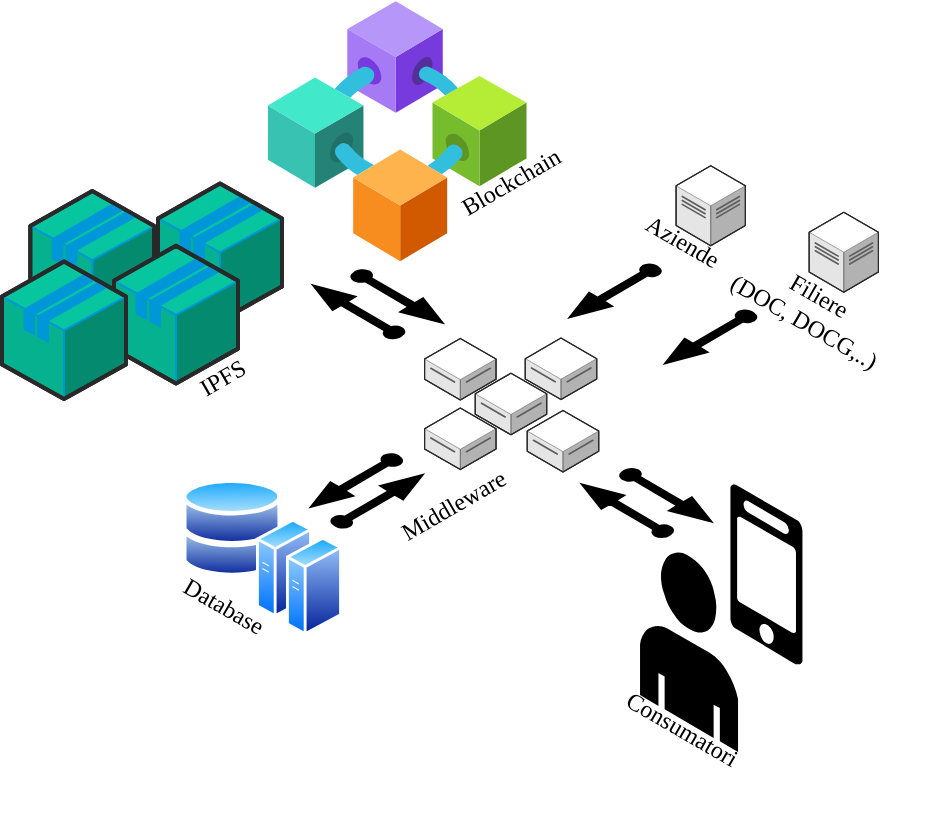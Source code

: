 <mxfile version="24.3.0" type="google" pages="4">
  <diagram name="Full architecture" id="yTpLkpUl2j0KJM6khg2Y">
    <mxGraphModel grid="1" page="1" gridSize="10" guides="1" tooltips="1" connect="1" arrows="1" fold="1" pageScale="1" pageWidth="1169" pageHeight="827" math="0" shadow="0">
      <root>
        <mxCell id="0" />
        <mxCell id="1" parent="0" />
        <mxCell id="36iWtYRajXVtpMDmo1XQ-135" value="" style="verticalLabelPosition=bottom;html=1;verticalAlign=top;strokeWidth=1;align=center;outlineConnect=0;dashed=0;outlineConnect=0;shape=mxgraph.aws3d.dataCenter;strokeColor=#5E5E5E;aspect=fixed;" vertex="1" parent="1">
          <mxGeometry x="-802.96" y="102.9" width="34.65" height="40" as="geometry" />
        </mxCell>
        <mxCell id="36iWtYRajXVtpMDmo1XQ-131" value="" style="verticalLabelPosition=bottom;html=1;verticalAlign=top;strokeWidth=1;align=center;outlineConnect=0;dashed=0;outlineConnect=0;shape=mxgraph.aws3d.dataServer;strokeColor=#5E5E5E;aspect=fixed;" vertex="1" parent="1">
          <mxGeometry x="-878.38" y="189.0" width="35.74" height="30.8" as="geometry" />
        </mxCell>
        <mxCell id="36iWtYRajXVtpMDmo1XQ-93" value="" style="verticalLabelPosition=bottom;html=1;verticalAlign=top;strokeWidth=1;align=center;outlineConnect=0;dashed=0;outlineConnect=0;shape=mxgraph.aws3d.dataCenter;strokeColor=#5E5E5E;aspect=fixed;" vertex="1" parent="1">
          <mxGeometry x="-736.43" y="126.1" width="34.65" height="40" as="geometry" />
        </mxCell>
        <mxCell id="36iWtYRajXVtpMDmo1XQ-103" value="" style="verticalLabelPosition=bottom;html=1;verticalAlign=top;strokeWidth=1;align=center;outlineConnect=0;dashed=0;outlineConnect=0;shape=mxgraph.aws3d.arrowNW;fillColor=#000000;aspect=fixed;" vertex="1" parent="1">
          <mxGeometry x="-984.39" y="162.8" width="45.5" height="26" as="geometry" />
        </mxCell>
        <mxCell id="36iWtYRajXVtpMDmo1XQ-104" value="" style="verticalLabelPosition=bottom;html=1;verticalAlign=top;strokeWidth=1;align=center;outlineConnect=0;dashed=0;outlineConnect=0;shape=mxgraph.aws3d.arrowSE;fillColor=#000000;aspect=fixed;" vertex="1" parent="1">
          <mxGeometry x="-965.25" y="155.4" width="45.5" height="26" as="geometry" />
        </mxCell>
        <mxCell id="36iWtYRajXVtpMDmo1XQ-105" value="" style="verticalLabelPosition=bottom;html=1;verticalAlign=top;strokeWidth=1;align=center;outlineConnect=0;dashed=0;outlineConnect=0;shape=mxgraph.aws3d.end_user;strokeColor=none;fillColor=#000000;aspect=fixed;" vertex="1" parent="1">
          <mxGeometry x="-820.98" y="295.6" width="49" height="100.46" as="geometry" />
        </mxCell>
        <mxCell id="36iWtYRajXVtpMDmo1XQ-106" value="" style="verticalLabelPosition=bottom;html=1;verticalAlign=top;strokeWidth=1;align=center;outlineConnect=0;dashed=0;outlineConnect=0;shape=mxgraph.aws3d.mobile_worker;aspect=fixed;strokeColor=none;fillColor=#000000;" vertex="1" parent="1">
          <mxGeometry x="-775.78" y="262.2" width="36" height="90" as="geometry" />
        </mxCell>
        <mxCell id="36iWtYRajXVtpMDmo1XQ-107" value="" style="shape=image;html=1;verticalAlign=top;verticalLabelPosition=bottom;labelBackgroundColor=#ffffff;imageAspect=0;aspect=fixed;image=https://cdn1.iconfinder.com/data/icons/iconoir-vol-4/24/scan-qr-code-128.png;direction=south;" vertex="1" parent="1">
          <mxGeometry x="-739.78" y="257.6" width="38" height="38" as="geometry" />
        </mxCell>
        <mxCell id="36iWtYRajXVtpMDmo1XQ-108" value="" style="verticalLabelPosition=bottom;html=1;verticalAlign=top;strokeWidth=1;align=center;outlineConnect=0;dashed=0;outlineConnect=0;shape=mxgraph.aws3d.arrowNW;fillColor=#000000;aspect=fixed;" vertex="1" parent="1">
          <mxGeometry x="-850" y="262.2" width="45.5" height="26" as="geometry" />
        </mxCell>
        <mxCell id="36iWtYRajXVtpMDmo1XQ-109" value="" style="verticalLabelPosition=bottom;html=1;verticalAlign=top;strokeWidth=1;align=center;outlineConnect=0;dashed=0;outlineConnect=0;shape=mxgraph.aws3d.arrowSE;fillColor=#000000;aspect=fixed;" vertex="1" parent="1">
          <mxGeometry x="-830.86" y="254.8" width="45.5" height="26" as="geometry" />
        </mxCell>
        <mxCell id="36iWtYRajXVtpMDmo1XQ-110" value="" style="image;perimeter=ellipsePerimeter;html=1;align=center;shadow=0;dashed=0;spacingTop=3;image=img/lib/active_directory/database.svg;" vertex="1" parent="1">
          <mxGeometry x="-1050" y="273.4" width="50" height="37" as="geometry" />
        </mxCell>
        <mxCell id="36iWtYRajXVtpMDmo1XQ-111" value="" style="image;aspect=fixed;perimeter=ellipsePerimeter;html=1;align=center;shadow=0;dashed=0;spacingTop=3;image=img/lib/active_directory/database.svg;" vertex="1" parent="1">
          <mxGeometry x="-1050" y="257.5" width="50" height="37" as="geometry" />
        </mxCell>
        <mxCell id="36iWtYRajXVtpMDmo1XQ-112" value="" style="verticalLabelPosition=bottom;html=1;verticalAlign=top;strokeWidth=1;align=center;outlineConnect=0;dashed=0;outlineConnect=0;shape=mxgraph.aws3d.arrowSW;fillColor=#000000;aspect=fixed;" vertex="1" parent="1">
          <mxGeometry x="-985.5" y="247.4" width="45.5" height="26" as="geometry" />
        </mxCell>
        <mxCell id="36iWtYRajXVtpMDmo1XQ-113" value="" style="image;aspect=fixed;perimeter=ellipsePerimeter;html=1;align=center;shadow=0;dashed=0;spacingTop=3;image=img/lib/active_directory/generic_server.svg;" vertex="1" parent="1">
          <mxGeometry x="-1013.0" y="278.95" width="28.0" height="50" as="geometry" />
        </mxCell>
        <mxCell id="36iWtYRajXVtpMDmo1XQ-114" value="" style="image;aspect=fixed;perimeter=ellipsePerimeter;html=1;align=center;shadow=0;dashed=0;spacingTop=3;image=img/lib/active_directory/generic_server.svg;" vertex="1" parent="1">
          <mxGeometry x="-998.0" y="287.95" width="28.0" height="50" as="geometry" />
        </mxCell>
        <mxCell id="36iWtYRajXVtpMDmo1XQ-117" value="" style="verticalLabelPosition=bottom;html=1;verticalAlign=top;strokeWidth=1;align=center;outlineConnect=0;dashed=0;outlineConnect=0;shape=mxgraph.aws3d.arrowNE;fillColor=#000000;aspect=fixed;" vertex="1" parent="1">
          <mxGeometry x="-975.25" y="257.5" width="45.5" height="26" as="geometry" />
        </mxCell>
        <mxCell id="36iWtYRajXVtpMDmo1XQ-127" value="" style="verticalLabelPosition=bottom;html=1;verticalAlign=top;strokeWidth=1;align=center;outlineConnect=0;dashed=0;outlineConnect=0;shape=mxgraph.aws3d.dataServer;strokeColor=#5E5E5E;aspect=fixed;" vertex="1" parent="1">
          <mxGeometry x="-928.71" y="189.2" width="35.74" height="30.8" as="geometry" />
        </mxCell>
        <mxCell id="36iWtYRajXVtpMDmo1XQ-128" value="" style="verticalLabelPosition=bottom;html=1;verticalAlign=top;strokeWidth=1;align=center;outlineConnect=0;dashed=0;outlineConnect=0;shape=mxgraph.aws3d.dataServer;strokeColor=#5E5E5E;aspect=fixed;" vertex="1" parent="1">
          <mxGeometry x="-903.38" y="206.6" width="35.74" height="30.8" as="geometry" />
        </mxCell>
        <mxCell id="36iWtYRajXVtpMDmo1XQ-129" value="" style="verticalLabelPosition=bottom;html=1;verticalAlign=top;strokeWidth=1;align=center;outlineConnect=0;dashed=0;outlineConnect=0;shape=mxgraph.aws3d.dataServer;strokeColor=#5E5E5E;aspect=fixed;" vertex="1" parent="1">
          <mxGeometry x="-928.71" y="224.0" width="35.74" height="30.8" as="geometry" />
        </mxCell>
        <mxCell id="36iWtYRajXVtpMDmo1XQ-130" value="" style="verticalLabelPosition=bottom;html=1;verticalAlign=top;strokeWidth=1;align=center;outlineConnect=0;dashed=0;outlineConnect=0;shape=mxgraph.aws3d.dataServer;strokeColor=#5E5E5E;aspect=fixed;" vertex="1" parent="1">
          <mxGeometry x="-877.38" y="225.2" width="35.74" height="30.8" as="geometry" />
        </mxCell>
        <mxCell id="36iWtYRajXVtpMDmo1XQ-136" value="" style="verticalLabelPosition=bottom;html=1;verticalAlign=top;strokeWidth=1;align=center;outlineConnect=0;dashed=0;outlineConnect=0;shape=mxgraph.aws3d.arrowSW;fillColor=#000000;aspect=fixed;" vertex="1" parent="1">
          <mxGeometry x="-808.38" y="175.6" width="45.5" height="26" as="geometry" />
        </mxCell>
        <mxCell id="36iWtYRajXVtpMDmo1XQ-137" value="" style="verticalLabelPosition=bottom;html=1;verticalAlign=top;strokeWidth=1;align=center;outlineConnect=0;dashed=0;outlineConnect=0;shape=mxgraph.aws3d.arrowSW;fillColor=#000000;aspect=fixed;" vertex="1" parent="1">
          <mxGeometry x="-856.14" y="152.6" width="45.5" height="26" as="geometry" />
        </mxCell>
        <mxCell id="36iWtYRajXVtpMDmo1XQ-138" value="IPFS" style="text;html=1;align=center;verticalAlign=middle;whiteSpace=wrap;rounded=0;fontFamily=Montserrat;fontSource=https%3A%2F%2Ffonts.googleapis.com%2Fcss%3Ffamily%3DMontserrat;rotation=-30;" vertex="1" parent="1">
          <mxGeometry x="-1074.84" y="194" width="90.56" height="30" as="geometry" />
        </mxCell>
        <mxCell id="36iWtYRajXVtpMDmo1XQ-148" value="&lt;font face=&quot;Montserrat&quot;&gt;Consumatori&lt;/font&gt;" style="text;html=1;align=center;verticalAlign=middle;whiteSpace=wrap;rounded=0;rotation=30;" vertex="1" parent="1">
          <mxGeometry x="-870.51" y="370.06" width="141.79" height="30" as="geometry" />
        </mxCell>
        <mxCell id="36iWtYRajXVtpMDmo1XQ-150" value="&lt;font face=&quot;Montserrat&quot;&gt;Filiere&lt;br&gt;(DOC, DOCG,..)&lt;/font&gt;" style="text;html=1;align=center;verticalAlign=middle;whiteSpace=wrap;rounded=0;rotation=30;" vertex="1" parent="1">
          <mxGeometry x="-801.37" y="159.2" width="132.16" height="30" as="geometry" />
        </mxCell>
        <mxCell id="36iWtYRajXVtpMDmo1XQ-151" value="&lt;font face=&quot;Montserrat&quot;&gt;Middleware&lt;/font&gt;" style="text;html=1;align=center;verticalAlign=middle;whiteSpace=wrap;rounded=0;rotation=-30;" vertex="1" parent="1">
          <mxGeometry x="-985.5" y="257.95" width="141.79" height="30" as="geometry" />
        </mxCell>
        <mxCell id="WGlpWYE6nc89fGHhDRuu-3" value="&lt;font data-font-src=&quot;https://fonts.googleapis.com/css?family=Montserrant&quot;&gt;Blockchain&lt;br&gt;&lt;/font&gt;" style="text;html=1;align=center;verticalAlign=middle;whiteSpace=wrap;rounded=0;fontFamily=Montserrat;fontSource=https%3A%2F%2Ffonts.googleapis.com%2Fcss%3Ffamily%3DMontserrat;rotation=-30;" vertex="1" parent="1">
          <mxGeometry x="-930.79" y="95.7" width="90.56" height="30" as="geometry" />
        </mxCell>
        <mxCell id="WGlpWYE6nc89fGHhDRuu-6" value="" style="verticalLabelPosition=bottom;html=1;verticalAlign=top;strokeWidth=1;align=center;outlineConnect=0;dashed=0;outlineConnect=0;shape=mxgraph.aws3d.application;fillColor=#06C59F;strokeColor=#0097D8;aspect=fixed;" vertex="1" parent="1">
          <mxGeometry x="-1062" y="111.7" width="62" height="68.8" as="geometry" />
        </mxCell>
        <mxCell id="WGlpWYE6nc89fGHhDRuu-7" value="" style="verticalLabelPosition=bottom;html=1;verticalAlign=top;strokeWidth=1;align=center;outlineConnect=0;dashed=0;outlineConnect=0;shape=mxgraph.aws3d.application;fillColor=#06C59F;strokeColor=#0097D8;aspect=fixed;" vertex="1" parent="1">
          <mxGeometry x="-1125.86" y="115.5" width="62" height="68.8" as="geometry" />
        </mxCell>
        <mxCell id="WGlpWYE6nc89fGHhDRuu-8" value="" style="verticalLabelPosition=bottom;html=1;verticalAlign=top;strokeWidth=1;align=center;outlineConnect=0;dashed=0;outlineConnect=0;shape=mxgraph.aws3d.application;fillColor=#06C59F;strokeColor=#0097D8;aspect=fixed;" vertex="1" parent="1">
          <mxGeometry x="-1084" y="142.9" width="62" height="68.8" as="geometry" />
        </mxCell>
        <mxCell id="WGlpWYE6nc89fGHhDRuu-9" value="" style="verticalLabelPosition=bottom;html=1;verticalAlign=top;strokeWidth=1;align=center;outlineConnect=0;dashed=0;outlineConnect=0;shape=mxgraph.aws3d.application;fillColor=#06C59F;strokeColor=#0097D8;aspect=fixed;" vertex="1" parent="1">
          <mxGeometry x="-1140" y="150.7" width="62" height="68.8" as="geometry" />
        </mxCell>
        <mxCell id="WGlpWYE6nc89fGHhDRuu-12" value="&lt;font face=&quot;Montserrat&quot;&gt;Aziende&lt;/font&gt;" style="text;html=1;align=center;verticalAlign=middle;whiteSpace=wrap;rounded=0;rotation=30;" vertex="1" parent="1">
          <mxGeometry x="-827.88" y="125.7" width="56.52" height="30" as="geometry" />
        </mxCell>
        <mxCell id="WGlpWYE6nc89fGHhDRuu-13" value="&lt;font face=&quot;Montserrat&quot;&gt;Database&lt;/font&gt;" style="text;html=1;align=center;verticalAlign=middle;whiteSpace=wrap;rounded=0;rotation=30;" vertex="1" parent="1">
          <mxGeometry x="-1100.45" y="307.95" width="141.79" height="30" as="geometry" />
        </mxCell>
        <mxCell id="WGlpWYE6nc89fGHhDRuu-18" value="" style="aspect=fixed;html=1;points=[];align=center;image;fontSize=12;image=img/lib/azure2/blockchain/Consortium.svg;fillColor=#23C569;" vertex="1" parent="1">
          <mxGeometry x="-1007.38" y="20.6" width="130" height="130" as="geometry" />
        </mxCell>
      </root>
    </mxGraphModel>
  </diagram>
  <diagram name="Middleware" id="vBHYPoT9GELLDuYmlRVo">
    <mxGraphModel grid="1" page="1" gridSize="10" guides="1" tooltips="1" connect="1" arrows="1" fold="1" pageScale="1" pageWidth="1169" pageHeight="827" math="0" shadow="0">
      <root>
        <mxCell id="2eH0ED60JYilcAmcXvp0-0" />
        <mxCell id="2eH0ED60JYilcAmcXvp0-1" parent="2eH0ED60JYilcAmcXvp0-0" />
        <mxCell id="2eH0ED60JYilcAmcXvp0-3" value="" style="verticalLabelPosition=bottom;html=1;verticalAlign=top;strokeWidth=1;align=center;outlineConnect=0;dashed=0;outlineConnect=0;shape=mxgraph.aws3d.dataServer;strokeColor=#5E5E5E;aspect=fixed;" parent="2eH0ED60JYilcAmcXvp0-1" vertex="1">
          <mxGeometry x="-878.38" y="189.0" width="35.74" height="30.8" as="geometry" />
        </mxCell>
        <mxCell id="2eH0ED60JYilcAmcXvp0-5" value="" style="verticalLabelPosition=bottom;html=1;verticalAlign=top;strokeWidth=1;align=center;outlineConnect=0;dashed=0;outlineConnect=0;shape=mxgraph.aws3d.arrowNW;fillColor=#000000;aspect=fixed;" parent="2eH0ED60JYilcAmcXvp0-1" vertex="1">
          <mxGeometry x="-984.39" y="162.8" width="45.5" height="26" as="geometry" />
        </mxCell>
        <mxCell id="2eH0ED60JYilcAmcXvp0-6" value="" style="verticalLabelPosition=bottom;html=1;verticalAlign=top;strokeWidth=1;align=center;outlineConnect=0;dashed=0;outlineConnect=0;shape=mxgraph.aws3d.arrowSE;fillColor=#000000;aspect=fixed;" parent="2eH0ED60JYilcAmcXvp0-1" vertex="1">
          <mxGeometry x="-965.25" y="155.4" width="45.5" height="26" as="geometry" />
        </mxCell>
        <mxCell id="2eH0ED60JYilcAmcXvp0-12" value="" style="image;perimeter=ellipsePerimeter;html=1;align=center;shadow=0;dashed=0;spacingTop=3;image=img/lib/active_directory/database.svg;" parent="2eH0ED60JYilcAmcXvp0-1" vertex="1">
          <mxGeometry x="-1050" y="273.4" width="50" height="37" as="geometry" />
        </mxCell>
        <mxCell id="2eH0ED60JYilcAmcXvp0-13" value="" style="image;aspect=fixed;perimeter=ellipsePerimeter;html=1;align=center;shadow=0;dashed=0;spacingTop=3;image=img/lib/active_directory/database.svg;" parent="2eH0ED60JYilcAmcXvp0-1" vertex="1">
          <mxGeometry x="-1050" y="257.5" width="50" height="37" as="geometry" />
        </mxCell>
        <mxCell id="2eH0ED60JYilcAmcXvp0-14" value="" style="verticalLabelPosition=bottom;html=1;verticalAlign=top;strokeWidth=1;align=center;outlineConnect=0;dashed=0;outlineConnect=0;shape=mxgraph.aws3d.arrowSW;fillColor=#000000;aspect=fixed;" parent="2eH0ED60JYilcAmcXvp0-1" vertex="1">
          <mxGeometry x="-985.5" y="247.4" width="45.5" height="26" as="geometry" />
        </mxCell>
        <mxCell id="2eH0ED60JYilcAmcXvp0-15" value="" style="image;aspect=fixed;perimeter=ellipsePerimeter;html=1;align=center;shadow=0;dashed=0;spacingTop=3;image=img/lib/active_directory/generic_server.svg;" parent="2eH0ED60JYilcAmcXvp0-1" vertex="1">
          <mxGeometry x="-1013.0" y="278.95" width="28.0" height="50" as="geometry" />
        </mxCell>
        <mxCell id="2eH0ED60JYilcAmcXvp0-16" value="" style="image;aspect=fixed;perimeter=ellipsePerimeter;html=1;align=center;shadow=0;dashed=0;spacingTop=3;image=img/lib/active_directory/generic_server.svg;" parent="2eH0ED60JYilcAmcXvp0-1" vertex="1">
          <mxGeometry x="-998.0" y="287.95" width="28.0" height="50" as="geometry" />
        </mxCell>
        <mxCell id="2eH0ED60JYilcAmcXvp0-17" value="" style="verticalLabelPosition=bottom;html=1;verticalAlign=top;strokeWidth=1;align=center;outlineConnect=0;dashed=0;outlineConnect=0;shape=mxgraph.aws3d.arrowNE;fillColor=#000000;aspect=fixed;" parent="2eH0ED60JYilcAmcXvp0-1" vertex="1">
          <mxGeometry x="-975.25" y="257.5" width="45.5" height="26" as="geometry" />
        </mxCell>
        <mxCell id="2eH0ED60JYilcAmcXvp0-18" value="" style="verticalLabelPosition=bottom;html=1;verticalAlign=top;strokeWidth=1;align=center;outlineConnect=0;dashed=0;outlineConnect=0;shape=mxgraph.aws3d.dataServer;strokeColor=#5E5E5E;aspect=fixed;" parent="2eH0ED60JYilcAmcXvp0-1" vertex="1">
          <mxGeometry x="-928.71" y="189.2" width="35.74" height="30.8" as="geometry" />
        </mxCell>
        <mxCell id="2eH0ED60JYilcAmcXvp0-19" value="" style="verticalLabelPosition=bottom;html=1;verticalAlign=top;strokeWidth=1;align=center;outlineConnect=0;dashed=0;outlineConnect=0;shape=mxgraph.aws3d.dataServer;strokeColor=#5E5E5E;aspect=fixed;" parent="2eH0ED60JYilcAmcXvp0-1" vertex="1">
          <mxGeometry x="-903.38" y="206.6" width="35.74" height="30.8" as="geometry" />
        </mxCell>
        <mxCell id="2eH0ED60JYilcAmcXvp0-20" value="" style="verticalLabelPosition=bottom;html=1;verticalAlign=top;strokeWidth=1;align=center;outlineConnect=0;dashed=0;outlineConnect=0;shape=mxgraph.aws3d.dataServer;strokeColor=#5E5E5E;aspect=fixed;" parent="2eH0ED60JYilcAmcXvp0-1" vertex="1">
          <mxGeometry x="-928.71" y="224.0" width="35.74" height="30.8" as="geometry" />
        </mxCell>
        <mxCell id="2eH0ED60JYilcAmcXvp0-21" value="" style="verticalLabelPosition=bottom;html=1;verticalAlign=top;strokeWidth=1;align=center;outlineConnect=0;dashed=0;outlineConnect=0;shape=mxgraph.aws3d.dataServer;strokeColor=#5E5E5E;aspect=fixed;" parent="2eH0ED60JYilcAmcXvp0-1" vertex="1">
          <mxGeometry x="-877.38" y="225.2" width="35.74" height="30.8" as="geometry" />
        </mxCell>
        <mxCell id="2eH0ED60JYilcAmcXvp0-24" value="IPFS" style="text;html=1;align=center;verticalAlign=middle;whiteSpace=wrap;rounded=0;fontFamily=Montserrat;fontSource=https%3A%2F%2Ffonts.googleapis.com%2Fcss%3Ffamily%3DMontserrat;rotation=-30;" parent="2eH0ED60JYilcAmcXvp0-1" vertex="1">
          <mxGeometry x="-1074.84" y="194" width="90.56" height="30" as="geometry" />
        </mxCell>
        <mxCell id="2eH0ED60JYilcAmcXvp0-27" value="&lt;font face=&quot;Montserrat&quot;&gt;Middleware&lt;/font&gt;" style="text;html=1;align=center;verticalAlign=middle;whiteSpace=wrap;rounded=0;rotation=-30;" parent="2eH0ED60JYilcAmcXvp0-1" vertex="1">
          <mxGeometry x="-985.5" y="257.95" width="141.79" height="30" as="geometry" />
        </mxCell>
        <mxCell id="2eH0ED60JYilcAmcXvp0-28" value="&lt;font data-font-src=&quot;https://fonts.googleapis.com/css?family=Montserrant&quot;&gt;Blockchain&lt;br&gt;&lt;/font&gt;" style="text;html=1;align=center;verticalAlign=middle;whiteSpace=wrap;rounded=0;fontFamily=Montserrat;fontSource=https%3A%2F%2Ffonts.googleapis.com%2Fcss%3Ffamily%3DMontserrat;rotation=-30;" parent="2eH0ED60JYilcAmcXvp0-1" vertex="1">
          <mxGeometry x="-930.79" y="95.7" width="90.56" height="30" as="geometry" />
        </mxCell>
        <mxCell id="2eH0ED60JYilcAmcXvp0-29" value="" style="verticalLabelPosition=bottom;html=1;verticalAlign=top;strokeWidth=1;align=center;outlineConnect=0;dashed=0;outlineConnect=0;shape=mxgraph.aws3d.application;fillColor=#06C59F;strokeColor=#0097D8;aspect=fixed;" parent="2eH0ED60JYilcAmcXvp0-1" vertex="1">
          <mxGeometry x="-1062" y="111.7" width="62" height="68.8" as="geometry" />
        </mxCell>
        <mxCell id="2eH0ED60JYilcAmcXvp0-30" value="" style="verticalLabelPosition=bottom;html=1;verticalAlign=top;strokeWidth=1;align=center;outlineConnect=0;dashed=0;outlineConnect=0;shape=mxgraph.aws3d.application;fillColor=#06C59F;strokeColor=#0097D8;aspect=fixed;" parent="2eH0ED60JYilcAmcXvp0-1" vertex="1">
          <mxGeometry x="-1125.86" y="115.5" width="62" height="68.8" as="geometry" />
        </mxCell>
        <mxCell id="2eH0ED60JYilcAmcXvp0-31" value="" style="verticalLabelPosition=bottom;html=1;verticalAlign=top;strokeWidth=1;align=center;outlineConnect=0;dashed=0;outlineConnect=0;shape=mxgraph.aws3d.application;fillColor=#06C59F;strokeColor=#0097D8;aspect=fixed;" parent="2eH0ED60JYilcAmcXvp0-1" vertex="1">
          <mxGeometry x="-1084" y="142.9" width="62" height="68.8" as="geometry" />
        </mxCell>
        <mxCell id="2eH0ED60JYilcAmcXvp0-32" value="" style="verticalLabelPosition=bottom;html=1;verticalAlign=top;strokeWidth=1;align=center;outlineConnect=0;dashed=0;outlineConnect=0;shape=mxgraph.aws3d.application;fillColor=#06C59F;strokeColor=#0097D8;aspect=fixed;" parent="2eH0ED60JYilcAmcXvp0-1" vertex="1">
          <mxGeometry x="-1140" y="150.7" width="62" height="68.8" as="geometry" />
        </mxCell>
        <mxCell id="2eH0ED60JYilcAmcXvp0-34" value="&lt;font face=&quot;Montserrat&quot;&gt;Database&lt;/font&gt;" style="text;html=1;align=center;verticalAlign=middle;whiteSpace=wrap;rounded=0;rotation=30;" parent="2eH0ED60JYilcAmcXvp0-1" vertex="1">
          <mxGeometry x="-1100.45" y="307.95" width="141.79" height="30" as="geometry" />
        </mxCell>
        <mxCell id="2eH0ED60JYilcAmcXvp0-35" value="" style="aspect=fixed;html=1;points=[];align=center;image;fontSize=12;image=img/lib/azure2/blockchain/Consortium.svg;fillColor=#23C569;" parent="2eH0ED60JYilcAmcXvp0-1" vertex="1">
          <mxGeometry x="-1007.38" y="20.6" width="130" height="130" as="geometry" />
        </mxCell>
      </root>
    </mxGraphModel>
  </diagram>
  <diagram name="Filiere" id="aFdrL2aL2yt5c9hzVa4D">
    <mxGraphModel grid="1" page="1" gridSize="10" guides="1" tooltips="1" connect="1" arrows="1" fold="1" pageScale="1" pageWidth="1169" pageHeight="827" math="0" shadow="0">
      <root>
        <mxCell id="3VA1VqZZv-J2nSsqcwju-0" />
        <mxCell id="3VA1VqZZv-J2nSsqcwju-1" parent="3VA1VqZZv-J2nSsqcwju-0" />
        <mxCell id="3VA1VqZZv-J2nSsqcwju-2" value="" style="verticalLabelPosition=bottom;html=1;verticalAlign=top;strokeWidth=1;align=center;outlineConnect=0;dashed=0;outlineConnect=0;shape=mxgraph.aws3d.dataCenter;strokeColor=#5E5E5E;aspect=fixed;" parent="3VA1VqZZv-J2nSsqcwju-1" vertex="1">
          <mxGeometry x="-802.96" y="102.9" width="34.65" height="40" as="geometry" />
        </mxCell>
        <mxCell id="3VA1VqZZv-J2nSsqcwju-4" value="" style="verticalLabelPosition=bottom;html=1;verticalAlign=top;strokeWidth=1;align=center;outlineConnect=0;dashed=0;outlineConnect=0;shape=mxgraph.aws3d.dataCenter;strokeColor=#5E5E5E;aspect=fixed;" parent="3VA1VqZZv-J2nSsqcwju-1" vertex="1">
          <mxGeometry x="-736.43" y="126.1" width="34.65" height="40" as="geometry" />
        </mxCell>
        <mxCell id="3VA1VqZZv-J2nSsqcwju-22" value="" style="verticalLabelPosition=bottom;html=1;verticalAlign=top;strokeWidth=1;align=center;outlineConnect=0;dashed=0;outlineConnect=0;shape=mxgraph.aws3d.arrowSW;fillColor=#000000;aspect=fixed;" parent="3VA1VqZZv-J2nSsqcwju-1" vertex="1">
          <mxGeometry x="-808.38" y="175.6" width="45.5" height="26" as="geometry" />
        </mxCell>
        <mxCell id="3VA1VqZZv-J2nSsqcwju-23" value="" style="verticalLabelPosition=bottom;html=1;verticalAlign=top;strokeWidth=1;align=center;outlineConnect=0;dashed=0;outlineConnect=0;shape=mxgraph.aws3d.arrowSW;fillColor=#000000;aspect=fixed;" parent="3VA1VqZZv-J2nSsqcwju-1" vertex="1">
          <mxGeometry x="-856.14" y="152.6" width="45.5" height="26" as="geometry" />
        </mxCell>
        <mxCell id="3VA1VqZZv-J2nSsqcwju-26" value="&lt;font face=&quot;Montserrat&quot;&gt;Filiere&lt;br&gt;(DOC, DOCG,..)&lt;/font&gt;" style="text;html=1;align=center;verticalAlign=middle;whiteSpace=wrap;rounded=0;rotation=30;" parent="3VA1VqZZv-J2nSsqcwju-1" vertex="1">
          <mxGeometry x="-801.37" y="159.2" width="132.16" height="30" as="geometry" />
        </mxCell>
        <mxCell id="3VA1VqZZv-J2nSsqcwju-33" value="&lt;font face=&quot;Montserrat&quot;&gt;Aziende&lt;/font&gt;" style="text;html=1;align=center;verticalAlign=middle;whiteSpace=wrap;rounded=0;rotation=30;" parent="3VA1VqZZv-J2nSsqcwju-1" vertex="1">
          <mxGeometry x="-827.88" y="125.7" width="56.52" height="30" as="geometry" />
        </mxCell>
      </root>
    </mxGraphModel>
  </diagram>
  <diagram name="consumatori" id="15q9cO4Th4KOBNa42I-M">
    <mxGraphModel grid="1" page="1" gridSize="10" guides="1" tooltips="1" connect="1" arrows="1" fold="1" pageScale="1" pageWidth="1169" pageHeight="827" math="0" shadow="0">
      <root>
        <mxCell id="cVFZqHJlzMKi9R58N-wC-0" />
        <mxCell id="cVFZqHJlzMKi9R58N-wC-1" parent="cVFZqHJlzMKi9R58N-wC-0" />
        <mxCell id="cVFZqHJlzMKi9R58N-wC-7" value="" style="verticalLabelPosition=bottom;html=1;verticalAlign=top;strokeWidth=1;align=center;outlineConnect=0;dashed=0;outlineConnect=0;shape=mxgraph.aws3d.end_user;strokeColor=none;fillColor=#000000;aspect=fixed;" parent="cVFZqHJlzMKi9R58N-wC-1" vertex="1">
          <mxGeometry x="-820.98" y="295.6" width="49" height="100.46" as="geometry" />
        </mxCell>
        <mxCell id="cVFZqHJlzMKi9R58N-wC-8" value="" style="verticalLabelPosition=bottom;html=1;verticalAlign=top;strokeWidth=1;align=center;outlineConnect=0;dashed=0;outlineConnect=0;shape=mxgraph.aws3d.mobile_worker;aspect=fixed;strokeColor=none;fillColor=#000000;" parent="cVFZqHJlzMKi9R58N-wC-1" vertex="1">
          <mxGeometry x="-775.78" y="262.2" width="36" height="90" as="geometry" />
        </mxCell>
        <mxCell id="cVFZqHJlzMKi9R58N-wC-9" value="" style="shape=image;html=1;verticalAlign=top;verticalLabelPosition=bottom;labelBackgroundColor=#ffffff;imageAspect=0;aspect=fixed;image=https://cdn1.iconfinder.com/data/icons/iconoir-vol-4/24/scan-qr-code-128.png;direction=south;" parent="cVFZqHJlzMKi9R58N-wC-1" vertex="1">
          <mxGeometry x="-739.78" y="257.6" width="38" height="38" as="geometry" />
        </mxCell>
        <mxCell id="cVFZqHJlzMKi9R58N-wC-10" value="" style="verticalLabelPosition=bottom;html=1;verticalAlign=top;strokeWidth=1;align=center;outlineConnect=0;dashed=0;outlineConnect=0;shape=mxgraph.aws3d.arrowNW;fillColor=#000000;aspect=fixed;" parent="cVFZqHJlzMKi9R58N-wC-1" vertex="1">
          <mxGeometry x="-850" y="262.2" width="45.5" height="26" as="geometry" />
        </mxCell>
        <mxCell id="cVFZqHJlzMKi9R58N-wC-11" value="" style="verticalLabelPosition=bottom;html=1;verticalAlign=top;strokeWidth=1;align=center;outlineConnect=0;dashed=0;outlineConnect=0;shape=mxgraph.aws3d.arrowSE;fillColor=#000000;aspect=fixed;" parent="cVFZqHJlzMKi9R58N-wC-1" vertex="1">
          <mxGeometry x="-830.86" y="254.8" width="45.5" height="26" as="geometry" />
        </mxCell>
        <mxCell id="cVFZqHJlzMKi9R58N-wC-25" value="&lt;font face=&quot;Montserrat&quot;&gt;Consumatori&lt;/font&gt;" style="text;html=1;align=center;verticalAlign=middle;whiteSpace=wrap;rounded=0;rotation=30;" parent="cVFZqHJlzMKi9R58N-wC-1" vertex="1">
          <mxGeometry x="-870.51" y="370.06" width="141.79" height="30" as="geometry" />
        </mxCell>
      </root>
    </mxGraphModel>
  </diagram>
</mxfile>
